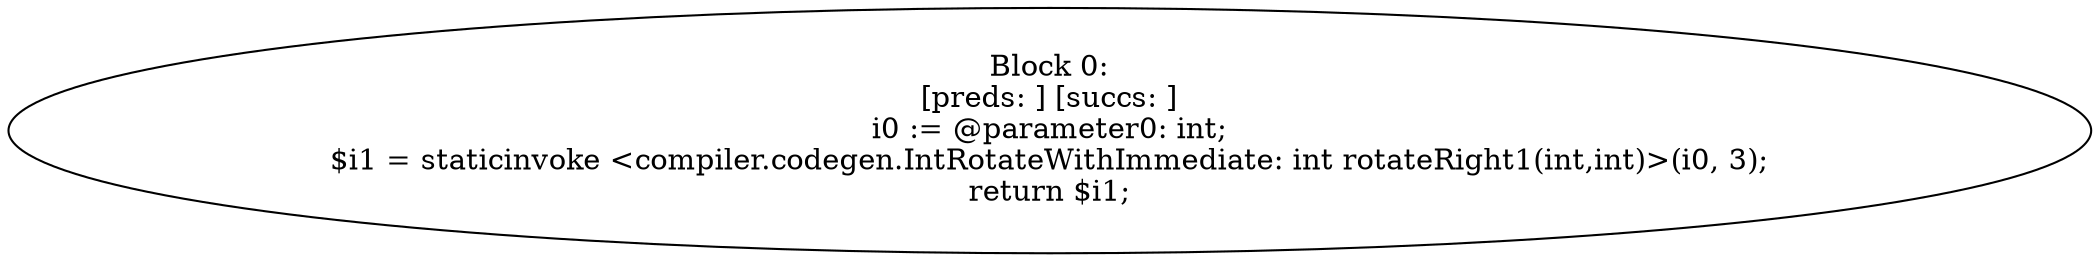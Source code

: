 digraph "unitGraph" {
    "Block 0:
[preds: ] [succs: ]
i0 := @parameter0: int;
$i1 = staticinvoke <compiler.codegen.IntRotateWithImmediate: int rotateRight1(int,int)>(i0, 3);
return $i1;
"
}
